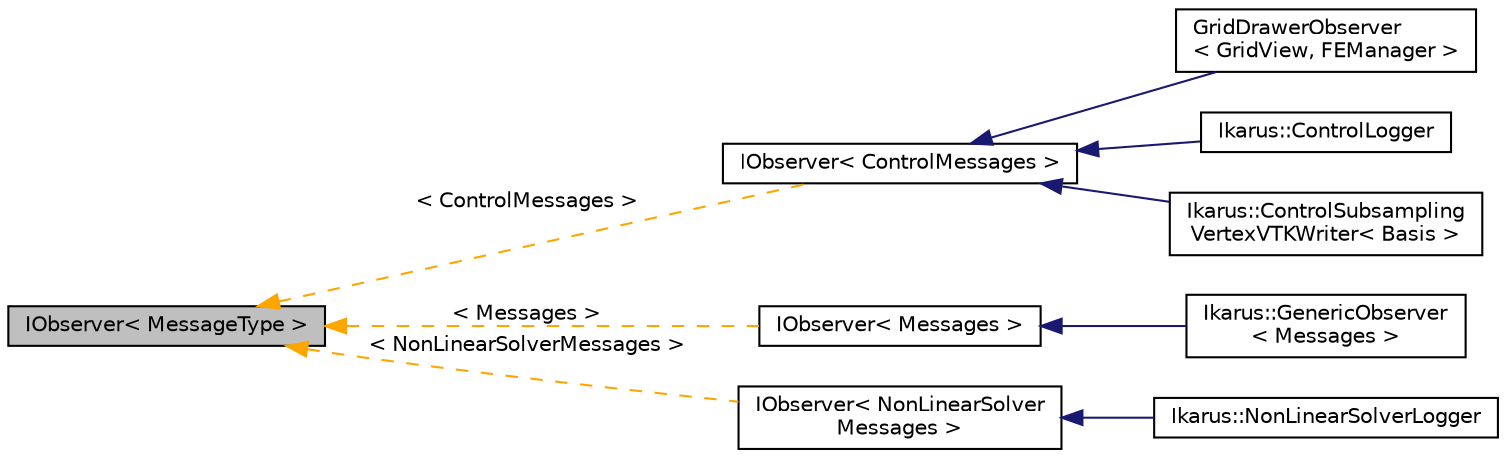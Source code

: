 digraph "IObserver&lt; MessageType &gt;"
{
 // LATEX_PDF_SIZE
  edge [fontname="Helvetica",fontsize="10",labelfontname="Helvetica",labelfontsize="10"];
  node [fontname="Helvetica",fontsize="10",shape=record];
  rankdir="LR";
  Node1 [label="IObserver\< MessageType \>",height=0.2,width=0.4,color="black", fillcolor="grey75", style="filled", fontcolor="black",tooltip=" "];
  Node1 -> Node2 [dir="back",color="orange",fontsize="10",style="dashed",label=" \< ControlMessages \>" ,fontname="Helvetica"];
  Node2 [label="IObserver\< ControlMessages \>",height=0.2,width=0.4,color="black", fillcolor="white", style="filled",URL="$d9/d6e/a01409.html",tooltip=" "];
  Node2 -> Node3 [dir="back",color="midnightblue",fontsize="10",style="solid",fontname="Helvetica"];
  Node3 [label="GridDrawerObserver\l\< GridView, FEManager \>",height=0.2,width=0.4,color="black", fillcolor="white", style="filled",URL="$dc/df4/a01401.html",tooltip=" "];
  Node2 -> Node4 [dir="back",color="midnightblue",fontsize="10",style="solid",fontname="Helvetica"];
  Node4 [label="Ikarus::ControlLogger",height=0.2,width=0.4,color="black", fillcolor="white", style="filled",URL="$d0/d95/a01389.html",tooltip=" "];
  Node2 -> Node5 [dir="back",color="midnightblue",fontsize="10",style="solid",fontname="Helvetica"];
  Node5 [label="Ikarus::ControlSubsampling\lVertexVTKWriter\< Basis \>",height=0.2,width=0.4,color="black", fillcolor="white", style="filled",URL="$d3/d92/a01393.html",tooltip=" "];
  Node1 -> Node6 [dir="back",color="orange",fontsize="10",style="dashed",label=" \< Messages \>" ,fontname="Helvetica"];
  Node6 [label="IObserver\< Messages \>",height=0.2,width=0.4,color="black", fillcolor="white", style="filled",URL="$d9/d6e/a01409.html",tooltip=" "];
  Node6 -> Node7 [dir="back",color="midnightblue",fontsize="10",style="solid",fontname="Helvetica"];
  Node7 [label="Ikarus::GenericObserver\l\< Messages \>",height=0.2,width=0.4,color="black", fillcolor="white", style="filled",URL="$d7/d1c/a01397.html",tooltip=" "];
  Node1 -> Node8 [dir="back",color="orange",fontsize="10",style="dashed",label=" \< NonLinearSolverMessages \>" ,fontname="Helvetica"];
  Node8 [label="IObserver\< NonLinearSolver\lMessages \>",height=0.2,width=0.4,color="black", fillcolor="white", style="filled",URL="$d9/d6e/a01409.html",tooltip=" "];
  Node8 -> Node9 [dir="back",color="midnightblue",fontsize="10",style="solid",fontname="Helvetica"];
  Node9 [label="Ikarus::NonLinearSolverLogger",height=0.2,width=0.4,color="black", fillcolor="white", style="filled",URL="$d4/d1a/a01405.html",tooltip=" "];
}
